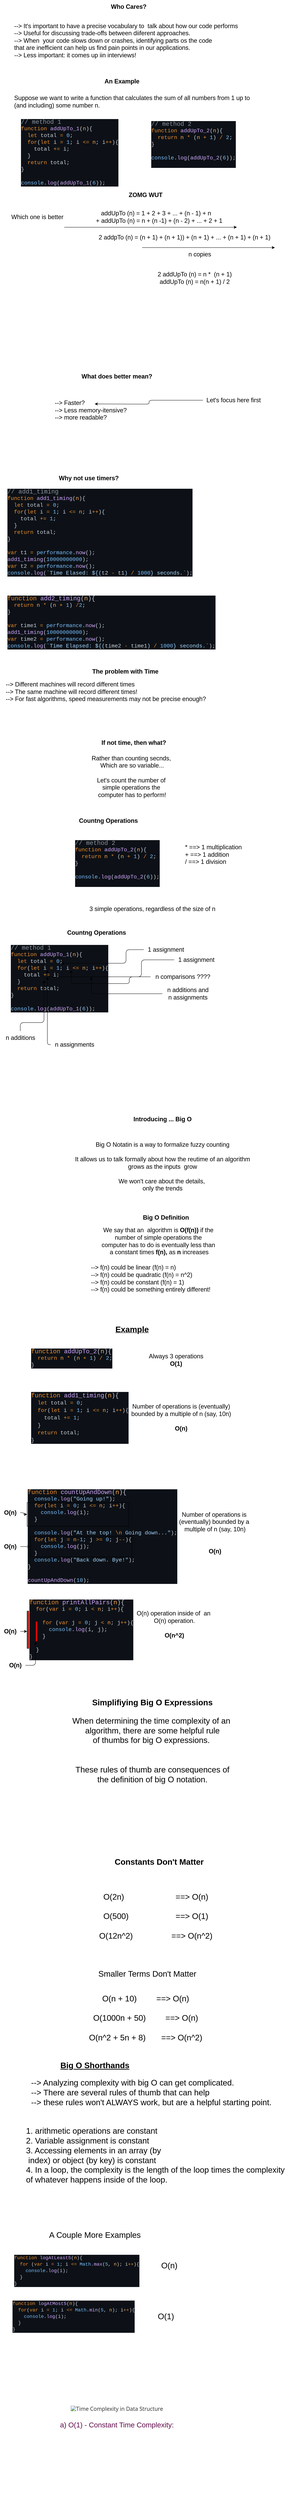 <mxfile>
    <diagram id="wBC3t90wQ1BqMCr0Bqrm" name="Page-1">
        <mxGraphModel dx="734" dy="391" grid="1" gridSize="10" guides="1" tooltips="1" connect="1" arrows="1" fold="1" page="1" pageScale="1" pageWidth="850" pageHeight="1100" math="0" shadow="0">
            <root>
                <mxCell id="0"/>
                <mxCell id="1" parent="0"/>
                <mxCell id="2" value="&lt;font style=&quot;font-size: 18px;&quot;&gt;&lt;b&gt;Who Cares?&lt;/b&gt;&lt;/font&gt;" style="text;html=1;align=center;verticalAlign=middle;resizable=0;points=[];autosize=1;strokeColor=none;fillColor=none;" parent="1" vertex="1">
                    <mxGeometry x="315" y="50" width="130" height="40" as="geometry"/>
                </mxCell>
                <mxCell id="3" value="&lt;font style=&quot;font-size: 18px;&quot;&gt;--&amp;gt; It's important to have a precise vocabulary to&amp;nbsp; talk about how our code performs&lt;br&gt;--&amp;gt; Useful for discussing trade-offs between diiferent approaches.&lt;br&gt;--&amp;gt; When&amp;nbsp; your code slows down or crashes, identifying parts os the code&lt;br&gt;that are inefficient can help us find pain points in our applications.&lt;br&gt;--&amp;gt; Less important: it comes up iin interviews!&lt;/font&gt;" style="text;html=1;align=left;verticalAlign=middle;resizable=0;points=[];autosize=1;strokeColor=none;fillColor=none;" parent="1" vertex="1">
                    <mxGeometry x="40" y="110" width="680" height="120" as="geometry"/>
                </mxCell>
                <mxCell id="4" value="&lt;b&gt;An Example&lt;/b&gt;" style="text;html=1;align=center;verticalAlign=middle;resizable=0;points=[];autosize=1;strokeColor=none;fillColor=none;fontSize=18;" parent="1" vertex="1">
                    <mxGeometry x="295" y="270" width="130" height="40" as="geometry"/>
                </mxCell>
                <mxCell id="5" value="Suppose we want to write a function that calculates the sum of all numbers from 1 up to &lt;br&gt;(and including) some number n." style="text;html=1;align=left;verticalAlign=middle;resizable=0;points=[];autosize=1;strokeColor=none;fillColor=none;fontSize=18;" parent="1" vertex="1">
                    <mxGeometry x="40" y="320" width="720" height="60" as="geometry"/>
                </mxCell>
                <mxCell id="7" value="&lt;b&gt;ZOMG WUT&lt;/b&gt;" style="text;html=1;align=center;verticalAlign=middle;resizable=0;points=[];autosize=1;strokeColor=none;fillColor=none;fontSize=18;" parent="1" vertex="1">
                    <mxGeometry x="370" y="605" width="120" height="40" as="geometry"/>
                </mxCell>
                <mxCell id="8" value="&lt;div style=&quot;text-align: justify;&quot;&gt;&lt;span style=&quot;background-color: initial;&quot;&gt;&amp;nbsp; &amp;nbsp;addUpTo (n) = 1 + 2 + 3 + ... + (n - 1) + n&lt;/span&gt;&lt;/div&gt;&lt;div style=&quot;text-align: justify;&quot;&gt;&lt;span style=&quot;background-color: initial;&quot;&gt;+ addUpTo (n) = n + (n -1) + (n - 2) + ... + 2 + 1&lt;/span&gt;&lt;/div&gt;" style="text;html=1;align=center;verticalAlign=middle;resizable=0;points=[];autosize=1;strokeColor=none;fillColor=none;fontSize=18;" parent="1" vertex="1">
                    <mxGeometry x="270" y="660" width="400" height="60" as="geometry"/>
                </mxCell>
                <mxCell id="9" value="" style="edgeStyle=none;orthogonalLoop=1;jettySize=auto;html=1;fontSize=18;" parent="1" edge="1">
                    <mxGeometry width="100" relative="1" as="geometry">
                        <mxPoint x="190" y="720" as="sourcePoint"/>
                        <mxPoint x="700" y="720" as="targetPoint"/>
                        <Array as="points"/>
                    </mxGeometry>
                </mxCell>
                <mxCell id="10" value="2 addpTo (n) = (n + 1) + (n + 1)) + (n + 1) + ... + (n + 1) + (n + 1)" style="text;html=1;align=center;verticalAlign=middle;resizable=0;points=[];autosize=1;strokeColor=none;fillColor=none;fontSize=18;" parent="1" vertex="1">
                    <mxGeometry x="280" y="730" width="530" height="40" as="geometry"/>
                </mxCell>
                <mxCell id="11" value="" style="edgeStyle=none;orthogonalLoop=1;jettySize=auto;html=1;fontSize=18;" parent="1" edge="1">
                    <mxGeometry width="100" relative="1" as="geometry">
                        <mxPoint x="420" y="780" as="sourcePoint"/>
                        <mxPoint x="812.286" y="780" as="targetPoint"/>
                        <Array as="points"/>
                    </mxGeometry>
                </mxCell>
                <mxCell id="12" value="n copies" style="text;html=1;align=center;verticalAlign=middle;resizable=0;points=[];autosize=1;strokeColor=none;fillColor=none;fontSize=18;" parent="1" vertex="1">
                    <mxGeometry x="545" y="780" width="90" height="40" as="geometry"/>
                </mxCell>
                <mxCell id="13" value="2 addUpTo (n) = n *&amp;nbsp; (n + 1)&lt;br&gt;addUpTo (n) = n(n + 1) / 2" style="text;html=1;align=center;verticalAlign=middle;resizable=0;points=[];autosize=1;strokeColor=none;fillColor=none;fontSize=18;" parent="1" vertex="1">
                    <mxGeometry x="455" y="840" width="240" height="60" as="geometry"/>
                </mxCell>
                <mxCell id="14" value="&lt;div style=&quot;color: rgb(201, 209, 217); background-color: rgb(13, 17, 23); font-family: Consolas, &amp;quot;Courier New&amp;quot;, monospace; line-height: 19px;&quot;&gt;&lt;div style=&quot;&quot;&gt;&lt;span style=&quot;color: rgb(139, 148, 158);&quot;&gt;&lt;font style=&quot;font-size: 18px;&quot;&gt;// method 2&lt;/font&gt;&lt;/span&gt;&lt;/div&gt;&lt;div style=&quot;&quot;&gt;&lt;font size=&quot;3&quot;&gt;&lt;span style=&quot;color: #ec8e2c;&quot;&gt;function&lt;/span&gt; &lt;span style=&quot;color: #d2a8ff;&quot;&gt;addUpTo_2&lt;/span&gt;(&lt;span style=&quot;color: #fdac54;&quot;&gt;n&lt;/span&gt;){&lt;/font&gt;&lt;/div&gt;&lt;div style=&quot;&quot;&gt;&lt;font size=&quot;3&quot;&gt;&amp;nbsp; &lt;span style=&quot;color: #ec8e2c;&quot;&gt;return&lt;/span&gt; &lt;span style=&quot;color: #fdac54;&quot;&gt;n&lt;/span&gt; &lt;span style=&quot;color: #ec8e2c;&quot;&gt;*&lt;/span&gt; (&lt;span style=&quot;color: #fdac54;&quot;&gt;n&lt;/span&gt; &lt;span style=&quot;color: #ec8e2c;&quot;&gt;+&lt;/span&gt; &lt;span style=&quot;color: #79c0ff;&quot;&gt;1&lt;/span&gt;) &lt;span style=&quot;color: #ec8e2c;&quot;&gt;/&lt;/span&gt; &lt;span style=&quot;color: #79c0ff;&quot;&gt;2&lt;/span&gt;;&lt;/font&gt;&lt;/div&gt;&lt;div style=&quot;&quot;&gt;&lt;font size=&quot;3&quot;&gt;}&lt;/font&gt;&lt;/div&gt;&lt;font size=&quot;3&quot;&gt;&lt;br&gt;&lt;/font&gt;&lt;div style=&quot;&quot;&gt;&lt;font size=&quot;3&quot;&gt;&lt;span style=&quot;color: #79c0ff;&quot;&gt;console&lt;/span&gt;.&lt;span style=&quot;color: #d2a8ff;&quot;&gt;log&lt;/span&gt;(&lt;span style=&quot;color: #d2a8ff;&quot;&gt;addUpTo_2&lt;/span&gt;(&lt;span style=&quot;color: #79c0ff;&quot;&gt;6&lt;/span&gt;));&lt;/font&gt;&lt;/div&gt;&lt;br&gt;&lt;/div&gt;" style="text;html=1;align=left;verticalAlign=middle;resizable=0;points=[];autosize=1;strokeColor=none;fillColor=none;fontSize=18;" parent="1" vertex="1">
                    <mxGeometry x="445" y="400" width="250" height="150" as="geometry"/>
                </mxCell>
                <mxCell id="15" value="&lt;div style=&quot;color: rgb(201, 209, 217); background-color: rgb(13, 17, 23); font-family: Consolas, &amp;quot;Courier New&amp;quot;, monospace; line-height: 19px;&quot;&gt;&lt;div style=&quot;&quot;&gt;&lt;span style=&quot;color: rgb(139, 148, 158);&quot;&gt;&lt;font style=&quot;font-size: 18px;&quot;&gt;// method 1&lt;/font&gt;&lt;/span&gt;&lt;/div&gt;&lt;div style=&quot;&quot;&gt;&lt;font size=&quot;3&quot;&gt;&lt;span style=&quot;color: #ec8e2c;&quot;&gt;function&lt;/span&gt; &lt;span style=&quot;color: #d2a8ff;&quot;&gt;addUpTo_1&lt;/span&gt;(&lt;span style=&quot;color: #fdac54;&quot;&gt;n&lt;/span&gt;){&lt;/font&gt;&lt;/div&gt;&lt;div style=&quot;&quot;&gt;&lt;font size=&quot;3&quot;&gt;&amp;nbsp; &lt;span style=&quot;color: #ec8e2c;&quot;&gt;let&lt;/span&gt; total &lt;span style=&quot;color: #ec8e2c;&quot;&gt;=&lt;/span&gt; &lt;span style=&quot;color: #79c0ff;&quot;&gt;0&lt;/span&gt;;&lt;/font&gt;&lt;/div&gt;&lt;div style=&quot;&quot;&gt;&lt;font size=&quot;3&quot;&gt;&amp;nbsp; &lt;span style=&quot;color: #ec8e2c;&quot;&gt;for&lt;/span&gt;(&lt;span style=&quot;color: #ec8e2c;&quot;&gt;let&lt;/span&gt; i &lt;span style=&quot;color: #ec8e2c;&quot;&gt;=&lt;/span&gt; &lt;span style=&quot;color: #79c0ff;&quot;&gt;1&lt;/span&gt;; i &lt;span style=&quot;color: #ec8e2c;&quot;&gt;&amp;lt;=&lt;/span&gt; &lt;span style=&quot;color: #fdac54;&quot;&gt;n&lt;/span&gt;; i&lt;span style=&quot;color: #ec8e2c;&quot;&gt;++&lt;/span&gt;){&lt;/font&gt;&lt;/div&gt;&lt;div style=&quot;&quot;&gt;&lt;font size=&quot;3&quot;&gt;&amp;nbsp; &amp;nbsp; total &lt;span style=&quot;color: #ec8e2c;&quot;&gt;+=&lt;/span&gt; i;&lt;/font&gt;&lt;/div&gt;&lt;div style=&quot;&quot;&gt;&lt;font size=&quot;3&quot;&gt;&amp;nbsp; }&lt;/font&gt;&lt;/div&gt;&lt;div style=&quot;&quot;&gt;&lt;font size=&quot;3&quot;&gt;&amp;nbsp; &lt;span style=&quot;color: #ec8e2c;&quot;&gt;return&lt;/span&gt; total;&lt;/font&gt;&lt;/div&gt;&lt;div style=&quot;&quot;&gt;&lt;font size=&quot;3&quot;&gt;}&lt;/font&gt;&lt;/div&gt;&lt;font size=&quot;3&quot;&gt;&lt;br&gt;&lt;/font&gt;&lt;div style=&quot;&quot;&gt;&lt;font size=&quot;3&quot;&gt;&lt;span style=&quot;color: rgb(121, 192, 255);&quot;&gt;console&lt;/span&gt;.&lt;span style=&quot;color: rgb(210, 168, 255);&quot;&gt;log&lt;/span&gt;(&lt;span style=&quot;color: rgb(210, 168, 255);&quot;&gt;addUpTo_1&lt;/span&gt;(&lt;span style=&quot;color: rgb(121, 192, 255);&quot;&gt;6&lt;/span&gt;));&lt;/font&gt;&lt;/div&gt;&lt;/div&gt;" style="text;html=1;align=left;verticalAlign=middle;resizable=0;points=[];autosize=1;strokeColor=none;fillColor=none;fontSize=18;" parent="1" vertex="1">
                    <mxGeometry x="60" y="395" width="290" height="210" as="geometry"/>
                </mxCell>
                <mxCell id="16" value="Which one is better" style="text;html=1;align=center;verticalAlign=middle;resizable=0;points=[];autosize=1;strokeColor=none;fillColor=none;fontSize=18;" parent="1" vertex="1">
                    <mxGeometry x="20" y="670" width="180" height="40" as="geometry"/>
                </mxCell>
                <mxCell id="17" value="&lt;b&gt;What does better mean?&lt;/b&gt;" style="text;html=1;align=center;verticalAlign=middle;resizable=0;points=[];autosize=1;strokeColor=none;fillColor=none;fontSize=18;" parent="1" vertex="1">
                    <mxGeometry x="230" y="1140" width="230" height="40" as="geometry"/>
                </mxCell>
                <mxCell id="18" value="--&amp;gt; Faster?&lt;br&gt;--&amp;gt; Less memory-itensive?&lt;br&gt;--&amp;gt; more readable?" style="text;html=1;align=left;verticalAlign=middle;resizable=0;points=[];autosize=1;strokeColor=none;fillColor=none;fontSize=18;" parent="1" vertex="1">
                    <mxGeometry x="160" y="1220" width="240" height="80" as="geometry"/>
                </mxCell>
                <mxCell id="21" value="" style="edgeStyle=orthogonalEdgeStyle;html=1;fontSize=18;" parent="1" source="19" edge="1">
                    <mxGeometry relative="1" as="geometry">
                        <mxPoint x="280" y="1241" as="targetPoint"/>
                    </mxGeometry>
                </mxCell>
                <mxCell id="19" value="Let's focus here first" style="text;html=1;align=center;verticalAlign=middle;resizable=0;points=[];autosize=1;strokeColor=none;fillColor=none;fontSize=18;" parent="1" vertex="1">
                    <mxGeometry x="600" y="1210" width="180" height="40" as="geometry"/>
                </mxCell>
                <mxCell id="22" value="&lt;b&gt;Why not use timers?&lt;/b&gt;" style="text;html=1;align=center;verticalAlign=middle;resizable=0;points=[];autosize=1;strokeColor=none;fillColor=none;fontSize=18;" parent="1" vertex="1">
                    <mxGeometry x="162" y="1440" width="200" height="40" as="geometry"/>
                </mxCell>
                <mxCell id="23" value="&lt;div style=&quot;color: rgb(201, 209, 217); background-color: rgb(13, 17, 23); font-family: Consolas, &amp;quot;Courier New&amp;quot;, monospace; line-height: 19px;&quot;&gt;&lt;div style=&quot;&quot;&gt;&lt;span style=&quot;color: rgb(139, 148, 158);&quot;&gt;&lt;font style=&quot;font-size: 18px;&quot;&gt;// add1_timing&lt;/font&gt;&lt;/span&gt;&lt;/div&gt;&lt;div style=&quot;&quot;&gt;&lt;font size=&quot;3&quot;&gt;&lt;span style=&quot;color: #ec8e2c;&quot;&gt;function&lt;/span&gt; &lt;span style=&quot;color: #d2a8ff;&quot;&gt;add1_timing&lt;/span&gt;(&lt;span style=&quot;color: #fdac54;&quot;&gt;n&lt;/span&gt;){&lt;/font&gt;&lt;/div&gt;&lt;div style=&quot;&quot;&gt;&lt;font size=&quot;3&quot;&gt;&amp;nbsp; &lt;span style=&quot;color: #ec8e2c;&quot;&gt;let&lt;/span&gt; total &lt;span style=&quot;color: #ec8e2c;&quot;&gt;=&lt;/span&gt; &lt;span style=&quot;color: #79c0ff;&quot;&gt;0&lt;/span&gt;;&lt;/font&gt;&lt;/div&gt;&lt;div style=&quot;&quot;&gt;&lt;font size=&quot;3&quot;&gt;&amp;nbsp; &lt;span style=&quot;color: #ec8e2c;&quot;&gt;for&lt;/span&gt;(&lt;span style=&quot;color: #ec8e2c;&quot;&gt;let&lt;/span&gt; i &lt;span style=&quot;color: #ec8e2c;&quot;&gt;=&lt;/span&gt; &lt;span style=&quot;color: #79c0ff;&quot;&gt;1&lt;/span&gt;; i &lt;span style=&quot;color: #ec8e2c;&quot;&gt;&amp;lt;=&lt;/span&gt; &lt;span style=&quot;color: #fdac54;&quot;&gt;n&lt;/span&gt;; i&lt;span style=&quot;color: #ec8e2c;&quot;&gt;++&lt;/span&gt;){&lt;/font&gt;&lt;/div&gt;&lt;div style=&quot;&quot;&gt;&lt;font size=&quot;3&quot;&gt;&amp;nbsp; &amp;nbsp; total &lt;span style=&quot;color: #ec8e2c;&quot;&gt;+=&lt;/span&gt; &lt;span style=&quot;color: #79c0ff;&quot;&gt;1&lt;/span&gt;;&lt;/font&gt;&lt;/div&gt;&lt;div style=&quot;&quot;&gt;&lt;font size=&quot;3&quot;&gt;&amp;nbsp; }&lt;/font&gt;&lt;/div&gt;&lt;div style=&quot;&quot;&gt;&lt;font size=&quot;3&quot;&gt;&amp;nbsp; &lt;span style=&quot;color: #ec8e2c;&quot;&gt;return&lt;/span&gt; total;&lt;/font&gt;&lt;/div&gt;&lt;div style=&quot;&quot;&gt;&lt;font size=&quot;3&quot;&gt;}&lt;/font&gt;&lt;/div&gt;&lt;font size=&quot;3&quot;&gt;&lt;br&gt;&lt;/font&gt;&lt;div style=&quot;&quot;&gt;&lt;font size=&quot;3&quot;&gt;&lt;span style=&quot;color: #ec8e2c;&quot;&gt;var&lt;/span&gt; t1 &lt;span style=&quot;color: #ec8e2c;&quot;&gt;=&lt;/span&gt; &lt;span style=&quot;color: #79c0ff;&quot;&gt;performance&lt;/span&gt;.&lt;span style=&quot;color: #d2a8ff;&quot;&gt;now&lt;/span&gt;();&lt;/font&gt;&lt;/div&gt;&lt;div style=&quot;&quot;&gt;&lt;font size=&quot;3&quot;&gt;&lt;span style=&quot;color: #d2a8ff;&quot;&gt;add1_timing&lt;/span&gt;(&lt;span style=&quot;color: #79c0ff;&quot;&gt;10000000000&lt;/span&gt;);&lt;/font&gt;&lt;/div&gt;&lt;div style=&quot;&quot;&gt;&lt;font size=&quot;3&quot;&gt;&lt;span style=&quot;color: #ec8e2c;&quot;&gt;var&lt;/span&gt; t2 &lt;span style=&quot;color: #ec8e2c;&quot;&gt;=&lt;/span&gt; &lt;span style=&quot;color: #79c0ff;&quot;&gt;performance&lt;/span&gt;.&lt;span style=&quot;color: #d2a8ff;&quot;&gt;now&lt;/span&gt;();&lt;/font&gt;&lt;/div&gt;&lt;div style=&quot;&quot;&gt;&lt;font size=&quot;3&quot;&gt;&lt;span style=&quot;color: rgb(121, 192, 255);&quot;&gt;console&lt;/span&gt;.&lt;span style=&quot;color: rgb(210, 168, 255);&quot;&gt;log&lt;/span&gt;(&lt;span style=&quot;color: rgb(165, 214, 255);&quot;&gt;`Time Elased: &lt;/span&gt;&lt;span style=&quot;color: rgb(165, 214, 255);&quot;&gt;${(&lt;/span&gt;t2&lt;span style=&quot;color: rgb(165, 214, 255);&quot;&gt; &lt;/span&gt;&lt;span style=&quot;color: rgb(236, 142, 44);&quot;&gt;-&lt;/span&gt;&lt;span style=&quot;color: rgb(165, 214, 255);&quot;&gt; &lt;/span&gt;t1&lt;span style=&quot;color: rgb(165, 214, 255);&quot;&gt;) &lt;/span&gt;&lt;span style=&quot;color: rgb(236, 142, 44);&quot;&gt;/&lt;/span&gt;&lt;span style=&quot;color: rgb(165, 214, 255);&quot;&gt; &lt;/span&gt;&lt;span style=&quot;color: rgb(121, 192, 255);&quot;&gt;1000&lt;/span&gt;&lt;span style=&quot;color: rgb(165, 214, 255);&quot;&gt;}&lt;/span&gt;&lt;span style=&quot;color: rgb(165, 214, 255);&quot;&gt; seconds.`&lt;/span&gt;);&lt;/font&gt;&lt;/div&gt;&lt;/div&gt;" style="text;html=1;align=left;verticalAlign=middle;resizable=0;points=[];autosize=1;strokeColor=none;fillColor=none;fontSize=18;" parent="1" vertex="1">
                    <mxGeometry x="20" y="1485" width="530" height="270" as="geometry"/>
                </mxCell>
                <mxCell id="24" value="&lt;div style=&quot;color: rgb(201, 209, 217); background-color: rgb(13, 17, 23); font-family: Consolas, &amp;quot;Courier New&amp;quot;, monospace; line-height: 19px;&quot;&gt;&lt;div style=&quot;&quot;&gt;&lt;font style=&quot;font-size: 18px;&quot;&gt;&lt;span style=&quot;color: rgb(236, 142, 44);&quot;&gt;function&lt;/span&gt; &lt;span style=&quot;color: rgb(210, 168, 255);&quot;&gt;add2_timing&lt;/span&gt;(&lt;span style=&quot;color: rgb(253, 172, 84);&quot;&gt;n&lt;/span&gt;){&lt;/font&gt;&lt;/div&gt;&lt;div style=&quot;&quot;&gt;&lt;font size=&quot;3&quot;&gt;&amp;nbsp; &lt;span style=&quot;color: #ec8e2c;&quot;&gt;return&lt;/span&gt; &lt;span style=&quot;color: #fdac54;&quot;&gt;n&lt;/span&gt; &lt;span style=&quot;color: #ec8e2c;&quot;&gt;*&lt;/span&gt; (&lt;span style=&quot;color: #fdac54;&quot;&gt;n&lt;/span&gt; &lt;span style=&quot;color: #ec8e2c;&quot;&gt;+&lt;/span&gt; &lt;span style=&quot;color: #79c0ff;&quot;&gt;1&lt;/span&gt;) &lt;span style=&quot;color: #ec8e2c;&quot;&gt;/&lt;/span&gt;&lt;span style=&quot;color: #79c0ff;&quot;&gt;2&lt;/span&gt;;&lt;/font&gt;&lt;/div&gt;&lt;div style=&quot;&quot;&gt;&lt;font size=&quot;3&quot;&gt;}&lt;/font&gt;&lt;/div&gt;&lt;font size=&quot;3&quot;&gt;&lt;br&gt;&lt;/font&gt;&lt;div style=&quot;&quot;&gt;&lt;font size=&quot;3&quot;&gt;&lt;span style=&quot;color: #ec8e2c;&quot;&gt;var&lt;/span&gt; time1 &lt;span style=&quot;color: #ec8e2c;&quot;&gt;=&lt;/span&gt; &lt;span style=&quot;color: #79c0ff;&quot;&gt;performance&lt;/span&gt;.&lt;span style=&quot;color: #d2a8ff;&quot;&gt;now&lt;/span&gt;();&lt;/font&gt;&lt;/div&gt;&lt;div style=&quot;&quot;&gt;&lt;font size=&quot;3&quot;&gt;&lt;span style=&quot;color: #d2a8ff;&quot;&gt;add1_timing&lt;/span&gt;(&lt;span style=&quot;color: #79c0ff;&quot;&gt;10000000000&lt;/span&gt;);&lt;/font&gt;&lt;/div&gt;&lt;div style=&quot;&quot;&gt;&lt;font size=&quot;3&quot;&gt;&lt;span style=&quot;color: #ec8e2c;&quot;&gt;var&lt;/span&gt; time2 &lt;span style=&quot;color: #ec8e2c;&quot;&gt;=&lt;/span&gt; &lt;span style=&quot;color: #79c0ff;&quot;&gt;performance&lt;/span&gt;.&lt;span style=&quot;color: #d2a8ff;&quot;&gt;now&lt;/span&gt;();&lt;/font&gt;&lt;/div&gt;&lt;div style=&quot;&quot;&gt;&lt;font size=&quot;3&quot;&gt;&lt;span style=&quot;color: rgb(121, 192, 255);&quot;&gt;console&lt;/span&gt;.&lt;span style=&quot;color: rgb(210, 168, 255);&quot;&gt;log&lt;/span&gt;(&lt;span style=&quot;color: rgb(165, 214, 255);&quot;&gt;`Time Elapsed: &lt;/span&gt;&lt;span style=&quot;color: rgb(165, 214, 255);&quot;&gt;${(&lt;/span&gt;time2&lt;span style=&quot;color: rgb(165, 214, 255);&quot;&gt; &lt;/span&gt;&lt;span style=&quot;color: rgb(236, 142, 44);&quot;&gt;-&lt;/span&gt;&lt;span style=&quot;color: rgb(165, 214, 255);&quot;&gt; &lt;/span&gt;time1&lt;span style=&quot;color: rgb(165, 214, 255);&quot;&gt;) &lt;/span&gt;&lt;span style=&quot;color: rgb(236, 142, 44);&quot;&gt;/&lt;/span&gt;&lt;span style=&quot;color: rgb(165, 214, 255);&quot;&gt; &lt;/span&gt;&lt;span style=&quot;color: rgb(121, 192, 255);&quot;&gt;1000&lt;/span&gt;&lt;span style=&quot;color: rgb(165, 214, 255);&quot;&gt;}&lt;/span&gt;&lt;span style=&quot;color: rgb(165, 214, 255);&quot;&gt; seconds.`&lt;/span&gt;);&lt;/font&gt;&lt;/div&gt;&lt;/div&gt;" style="text;html=1;align=left;verticalAlign=middle;resizable=0;points=[];autosize=1;strokeColor=none;fillColor=none;fontSize=18;" parent="1" vertex="1">
                    <mxGeometry x="20" y="1800" width="590" height="170" as="geometry"/>
                </mxCell>
                <mxCell id="25" value="&lt;font style=&quot;font-size: 18px;&quot;&gt;&lt;b&gt;The problem with Time&lt;/b&gt;&lt;/font&gt;" style="text;html=1;align=center;verticalAlign=middle;resizable=0;points=[];autosize=1;strokeColor=none;fillColor=none;" parent="1" vertex="1">
                    <mxGeometry x="260" y="2010" width="220" height="40" as="geometry"/>
                </mxCell>
                <mxCell id="26" value="--&amp;gt; Different machines will record different times&lt;br&gt;--&amp;gt; The same machine will record different times!&lt;br&gt;--&amp;gt; For fast algorithms, speed measurements may not be precise enough?" style="text;html=1;align=left;verticalAlign=middle;resizable=0;points=[];autosize=1;strokeColor=none;fillColor=none;fontSize=18;" parent="1" vertex="1">
                    <mxGeometry x="15" y="2050" width="620" height="80" as="geometry"/>
                </mxCell>
                <mxCell id="27" value="&lt;b&gt;If not time, then what?&lt;/b&gt;" style="text;html=1;align=center;verticalAlign=middle;resizable=0;points=[];autosize=1;strokeColor=none;fillColor=none;fontSize=18;" parent="1" vertex="1">
                    <mxGeometry x="290" y="2220" width="210" height="40" as="geometry"/>
                </mxCell>
                <mxCell id="28" value="Rather than counting secnds,&amp;nbsp;&lt;br&gt;Which are so variable...&lt;br&gt;&lt;br&gt;Let's count the number of&amp;nbsp;&lt;br&gt;simple operations the&amp;nbsp;&lt;br&gt;computer has to perform!" style="text;html=1;align=center;verticalAlign=middle;resizable=0;points=[];autosize=1;strokeColor=none;fillColor=none;fontSize=18;" parent="1" vertex="1">
                    <mxGeometry x="260" y="2270" width="260" height="140" as="geometry"/>
                </mxCell>
                <mxCell id="29" value="&lt;b&gt;Countng Operations&lt;/b&gt;" style="text;html=1;align=center;verticalAlign=middle;resizable=0;points=[];autosize=1;strokeColor=none;fillColor=none;fontSize=18;" parent="1" vertex="1">
                    <mxGeometry x="220" y="2450" width="200" height="40" as="geometry"/>
                </mxCell>
                <mxCell id="30" value="&lt;div style=&quot;color: rgb(201, 209, 217); background-color: rgb(13, 17, 23); font-family: Consolas, &amp;quot;Courier New&amp;quot;, monospace; line-height: 19px;&quot;&gt;&lt;div style=&quot;&quot;&gt;&lt;span style=&quot;color: rgb(139, 148, 158);&quot;&gt;&lt;font style=&quot;font-size: 18px;&quot;&gt;// method 2&lt;/font&gt;&lt;/span&gt;&lt;/div&gt;&lt;div style=&quot;&quot;&gt;&lt;font size=&quot;3&quot;&gt;&lt;span style=&quot;color: #ec8e2c;&quot;&gt;function&lt;/span&gt; &lt;span style=&quot;color: #d2a8ff;&quot;&gt;addUpTo_2&lt;/span&gt;(&lt;span style=&quot;color: #fdac54;&quot;&gt;n&lt;/span&gt;){&lt;/font&gt;&lt;/div&gt;&lt;div style=&quot;&quot;&gt;&lt;font size=&quot;3&quot;&gt;&amp;nbsp; &lt;span style=&quot;color: #ec8e2c;&quot;&gt;return&lt;/span&gt; &lt;span style=&quot;color: #fdac54;&quot;&gt;n&lt;/span&gt; &lt;span style=&quot;color: #ec8e2c;&quot;&gt;*&lt;/span&gt; (&lt;span style=&quot;color: #fdac54;&quot;&gt;n&lt;/span&gt; &lt;span style=&quot;color: #ec8e2c;&quot;&gt;+&lt;/span&gt; &lt;span style=&quot;color: #79c0ff;&quot;&gt;1&lt;/span&gt;) &lt;span style=&quot;color: #ec8e2c;&quot;&gt;/&lt;/span&gt; &lt;span style=&quot;color: #79c0ff;&quot;&gt;2&lt;/span&gt;;&lt;/font&gt;&lt;/div&gt;&lt;div style=&quot;&quot;&gt;&lt;font size=&quot;3&quot;&gt;}&lt;/font&gt;&lt;/div&gt;&lt;font size=&quot;3&quot;&gt;&lt;br&gt;&lt;/font&gt;&lt;div style=&quot;&quot;&gt;&lt;font size=&quot;3&quot;&gt;&lt;span style=&quot;color: #79c0ff;&quot;&gt;console&lt;/span&gt;.&lt;span style=&quot;color: #d2a8ff;&quot;&gt;log&lt;/span&gt;(&lt;span style=&quot;color: #d2a8ff;&quot;&gt;addUpTo_2&lt;/span&gt;(&lt;span style=&quot;color: #79c0ff;&quot;&gt;6&lt;/span&gt;));&lt;/font&gt;&lt;/div&gt;&lt;br&gt;&lt;/div&gt;" style="text;html=1;align=left;verticalAlign=middle;resizable=0;points=[];autosize=1;strokeColor=none;fillColor=none;fontSize=18;" parent="1" vertex="1">
                    <mxGeometry x="220" y="2520" width="250" height="150" as="geometry"/>
                </mxCell>
                <mxCell id="31" value="* ==&amp;gt; 1 multiplication&lt;br&gt;+ ==&amp;gt; 1 addition&lt;br&gt;/ ==&amp;gt; 1 division" style="text;html=1;align=left;verticalAlign=middle;resizable=0;points=[];autosize=1;strokeColor=none;fillColor=none;fontSize=18;" parent="1" vertex="1">
                    <mxGeometry x="545" y="2530" width="190" height="80" as="geometry"/>
                </mxCell>
                <mxCell id="32" value="3 simple operations, regardless of the size of n" style="text;html=1;align=center;verticalAlign=middle;resizable=0;points=[];autosize=1;strokeColor=none;fillColor=none;fontSize=18;" parent="1" vertex="1">
                    <mxGeometry x="250" y="2710" width="400" height="40" as="geometry"/>
                </mxCell>
                <mxCell id="35" value="&lt;div style=&quot;color: rgb(201, 209, 217); background-color: rgb(13, 17, 23); font-family: Consolas, &amp;quot;Courier New&amp;quot;, monospace; line-height: 19px;&quot;&gt;&lt;div style=&quot;&quot;&gt;&lt;span style=&quot;color: rgb(139, 148, 158);&quot;&gt;&lt;font style=&quot;font-size: 18px;&quot;&gt;// method 1&lt;/font&gt;&lt;/span&gt;&lt;/div&gt;&lt;div style=&quot;&quot;&gt;&lt;font size=&quot;3&quot;&gt;&lt;span style=&quot;color: #ec8e2c;&quot;&gt;function&lt;/span&gt; &lt;span style=&quot;color: #d2a8ff;&quot;&gt;addUpTo_1&lt;/span&gt;(&lt;span style=&quot;color: #fdac54;&quot;&gt;n&lt;/span&gt;){&lt;/font&gt;&lt;/div&gt;&lt;div style=&quot;&quot;&gt;&lt;font size=&quot;3&quot;&gt;&amp;nbsp; &lt;span style=&quot;color: #ec8e2c;&quot;&gt;let&lt;/span&gt; total &lt;span style=&quot;color: #ec8e2c;&quot;&gt;=&lt;/span&gt; &lt;span style=&quot;color: #79c0ff;&quot;&gt;0&lt;/span&gt;;&lt;/font&gt;&lt;/div&gt;&lt;div style=&quot;&quot;&gt;&lt;font size=&quot;3&quot;&gt;&amp;nbsp; &lt;span style=&quot;color: #ec8e2c;&quot;&gt;for&lt;/span&gt;(&lt;span style=&quot;color: #ec8e2c;&quot;&gt;let&lt;/span&gt; i &lt;span style=&quot;color: #ec8e2c;&quot;&gt;=&lt;/span&gt; &lt;span style=&quot;color: #79c0ff;&quot;&gt;1&lt;/span&gt;; i &lt;span style=&quot;color: #ec8e2c;&quot;&gt;&amp;lt;=&lt;/span&gt; &lt;span style=&quot;color: #fdac54;&quot;&gt;n&lt;/span&gt;; i&lt;span style=&quot;color: #ec8e2c;&quot;&gt;++&lt;/span&gt;){&lt;/font&gt;&lt;/div&gt;&lt;div style=&quot;&quot;&gt;&lt;font size=&quot;3&quot;&gt;&amp;nbsp; &amp;nbsp; total &lt;span style=&quot;color: #ec8e2c;&quot;&gt;+=&lt;/span&gt; i;&lt;/font&gt;&lt;/div&gt;&lt;div style=&quot;&quot;&gt;&lt;font size=&quot;3&quot;&gt;&amp;nbsp; }&lt;/font&gt;&lt;/div&gt;&lt;div style=&quot;&quot;&gt;&lt;font size=&quot;3&quot;&gt;&amp;nbsp; &lt;span style=&quot;color: #ec8e2c;&quot;&gt;return&lt;/span&gt; total;&lt;/font&gt;&lt;/div&gt;&lt;div style=&quot;&quot;&gt;&lt;font size=&quot;3&quot;&gt;}&lt;/font&gt;&lt;/div&gt;&lt;font size=&quot;3&quot;&gt;&lt;br&gt;&lt;/font&gt;&lt;div style=&quot;&quot;&gt;&lt;font size=&quot;3&quot;&gt;&lt;span style=&quot;color: rgb(121, 192, 255);&quot;&gt;console&lt;/span&gt;.&lt;span style=&quot;color: rgb(210, 168, 255);&quot;&gt;log&lt;/span&gt;(&lt;span style=&quot;color: rgb(210, 168, 255);&quot;&gt;addUpTo_1&lt;/span&gt;(&lt;span style=&quot;color: rgb(121, 192, 255);&quot;&gt;6&lt;/span&gt;));&lt;/font&gt;&lt;/div&gt;&lt;/div&gt;" style="text;html=1;align=left;verticalAlign=middle;resizable=0;points=[];autosize=1;strokeColor=none;fillColor=none;fontSize=18;" parent="1" vertex="1">
                    <mxGeometry x="30" y="2830" width="290" height="210" as="geometry"/>
                </mxCell>
                <mxCell id="36" value="&lt;b&gt;Countng Operations&lt;/b&gt;" style="text;html=1;align=center;verticalAlign=middle;resizable=0;points=[];autosize=1;strokeColor=none;fillColor=none;fontSize=18;" parent="1" vertex="1">
                    <mxGeometry x="185" y="2780" width="200" height="40" as="geometry"/>
                </mxCell>
                <mxCell id="39" style="edgeStyle=orthogonalEdgeStyle;html=1;fontSize=18;entryX=0.517;entryY=0.286;entryDx=0;entryDy=0;entryPerimeter=0;" parent="1" source="37" target="35" edge="1">
                    <mxGeometry relative="1" as="geometry">
                        <mxPoint x="350" y="2860" as="targetPoint"/>
                    </mxGeometry>
                </mxCell>
                <mxCell id="37" value="1 assignment" style="text;html=1;align=center;verticalAlign=middle;resizable=0;points=[];autosize=1;strokeColor=none;fillColor=none;fontSize=18;" parent="1" vertex="1">
                    <mxGeometry x="425" y="2830" width="130" height="40" as="geometry"/>
                </mxCell>
                <mxCell id="41" style="edgeStyle=orthogonalEdgeStyle;html=1;entryX=0.379;entryY=0.381;entryDx=0;entryDy=0;entryPerimeter=0;fontSize=18;" parent="1" source="40" target="35" edge="1">
                    <mxGeometry relative="1" as="geometry">
                        <Array as="points">
                            <mxPoint x="418" y="2880"/>
                            <mxPoint x="418" y="2930"/>
                            <mxPoint x="140" y="2930"/>
                        </Array>
                    </mxGeometry>
                </mxCell>
                <mxCell id="40" value="1 assignment" style="text;html=1;align=center;verticalAlign=middle;resizable=0;points=[];autosize=1;strokeColor=none;fillColor=none;fontSize=18;" parent="1" vertex="1">
                    <mxGeometry x="515" y="2860" width="130" height="40" as="geometry"/>
                </mxCell>
                <mxCell id="43" style="edgeStyle=orthogonalEdgeStyle;html=1;fontSize=18;entryX=0.621;entryY=0.381;entryDx=0;entryDy=0;entryPerimeter=0;" parent="1" source="42" target="35" edge="1">
                    <mxGeometry relative="1" as="geometry">
                        <Array as="points">
                            <mxPoint x="382" y="2930"/>
                            <mxPoint x="382" y="2950"/>
                            <mxPoint x="210" y="2950"/>
                        </Array>
                    </mxGeometry>
                </mxCell>
                <mxCell id="42" value="n comparisons ????" style="text;html=1;align=center;verticalAlign=middle;resizable=0;points=[];autosize=1;strokeColor=none;fillColor=none;fontSize=18;" parent="1" vertex="1">
                    <mxGeometry x="445" y="2910" width="190" height="40" as="geometry"/>
                </mxCell>
                <mxCell id="45" style="edgeStyle=orthogonalEdgeStyle;html=1;fontSize=18;" parent="1" source="44" edge="1">
                    <mxGeometry relative="1" as="geometry">
                        <mxPoint x="270" y="2930" as="targetPoint"/>
                    </mxGeometry>
                </mxCell>
                <mxCell id="44" value="n additions and&lt;br&gt;n assignments" style="text;html=1;align=center;verticalAlign=middle;resizable=0;points=[];autosize=1;strokeColor=none;fillColor=none;fontSize=18;" parent="1" vertex="1">
                    <mxGeometry x="480" y="2950" width="150" height="60" as="geometry"/>
                </mxCell>
                <mxCell id="49" style="edgeStyle=orthogonalEdgeStyle;html=1;entryX=0.345;entryY=0.524;entryDx=0;entryDy=0;entryPerimeter=0;fontSize=18;" parent="1" source="46" target="35" edge="1">
                    <mxGeometry relative="1" as="geometry"/>
                </mxCell>
                <mxCell id="46" value="n additions" style="text;html=1;align=center;verticalAlign=middle;resizable=0;points=[];autosize=1;strokeColor=none;fillColor=none;fontSize=18;" parent="1" vertex="1">
                    <mxGeometry x="5" y="3090" width="110" height="40" as="geometry"/>
                </mxCell>
                <mxCell id="48" style="edgeStyle=orthogonalEdgeStyle;html=1;fontSize=18;" parent="1" source="47" edge="1">
                    <mxGeometry relative="1" as="geometry">
                        <mxPoint x="140" y="2930" as="targetPoint"/>
                    </mxGeometry>
                </mxCell>
                <mxCell id="47" value="n assignments" style="text;html=1;align=center;verticalAlign=middle;resizable=0;points=[];autosize=1;strokeColor=none;fillColor=none;fontSize=18;" parent="1" vertex="1">
                    <mxGeometry x="150" y="3110" width="140" height="40" as="geometry"/>
                </mxCell>
                <mxCell id="50" value="&lt;b&gt;Introducing ... Big O&lt;/b&gt;" style="text;html=1;align=center;verticalAlign=middle;resizable=0;points=[];autosize=1;strokeColor=none;fillColor=none;fontSize=18;" parent="1" vertex="1">
                    <mxGeometry x="380" y="3330" width="200" height="40" as="geometry"/>
                </mxCell>
                <mxCell id="51" value="Big O Notatin is a way to formalize fuzzy counting&lt;br&gt;&lt;br&gt;It allows us to talk formally about how the reutime of an algorithm&lt;br&gt;grows as the inputs&amp;nbsp; grow&lt;br&gt;&lt;br&gt;We won't care about the details,&amp;nbsp;&lt;br&gt;only the trends" style="text;html=1;align=center;verticalAlign=middle;resizable=0;points=[];autosize=1;strokeColor=none;fillColor=none;fontSize=18;" parent="1" vertex="1">
                    <mxGeometry x="210" y="3410" width="540" height="160" as="geometry"/>
                </mxCell>
                <mxCell id="52" value="&lt;b&gt;Big O Definition&lt;/b&gt;" style="text;html=1;align=center;verticalAlign=middle;resizable=0;points=[];autosize=1;strokeColor=none;fillColor=none;fontSize=18;" parent="1" vertex="1">
                    <mxGeometry x="410" y="3620" width="160" height="40" as="geometry"/>
                </mxCell>
                <mxCell id="53" value="We say that an&amp;nbsp; algorithm is &lt;b&gt;O(f(n)) &lt;/b&gt;if the&amp;nbsp;&lt;br&gt;number of simple operations the&amp;nbsp;&lt;br&gt;computer has to do is eventually less than&amp;nbsp;&lt;br&gt;a constant times &lt;b&gt;f(n), &lt;/b&gt;as &lt;b&gt;n&lt;/b&gt;&amp;nbsp;increases" style="text;html=1;align=center;verticalAlign=middle;resizable=0;points=[];autosize=1;strokeColor=none;fillColor=none;fontSize=18;" parent="1" vertex="1">
                    <mxGeometry x="290" y="3660" width="360" height="100" as="geometry"/>
                </mxCell>
                <mxCell id="54" value="&lt;div style=&quot;text-align: left;&quot;&gt;&lt;span style=&quot;background-color: initial;&quot;&gt;--&amp;gt; f(n) could be linear (f(n) = n)&lt;/span&gt;&lt;/div&gt;&lt;div style=&quot;text-align: left;&quot;&gt;&lt;span style=&quot;background-color: initial;&quot;&gt;--&amp;gt; f(n) could be quadratic (f(n) = n^2)&lt;/span&gt;&lt;/div&gt;&lt;div style=&quot;text-align: left;&quot;&gt;&lt;span style=&quot;background-color: initial;&quot;&gt;--&amp;gt; f(n) could be constant (f(n) = 1)&lt;/span&gt;&lt;/div&gt;&lt;div style=&quot;text-align: left;&quot;&gt;&lt;span style=&quot;background-color: initial;&quot;&gt;--&amp;gt; f(n) could be something entirely different!&lt;/span&gt;&lt;/div&gt;" style="text;html=1;align=center;verticalAlign=middle;resizable=0;points=[];autosize=1;strokeColor=none;fillColor=none;fontSize=18;" parent="1" vertex="1">
                    <mxGeometry x="255" y="3770" width="380" height="100" as="geometry"/>
                </mxCell>
                <mxCell id="55" value="&lt;b&gt;&lt;u&gt;&lt;font style=&quot;font-size: 24px;&quot;&gt;Example&lt;/font&gt;&lt;/u&gt;&lt;/b&gt;" style="text;html=1;align=center;verticalAlign=middle;resizable=0;points=[];autosize=1;strokeColor=none;fillColor=none;fontSize=18;" parent="1" vertex="1">
                    <mxGeometry x="330" y="3950" width="120" height="40" as="geometry"/>
                </mxCell>
                <mxCell id="56" value="&lt;div style=&quot;color: rgb(201, 209, 217); background-color: rgb(13, 17, 23); font-family: Consolas, &amp;quot;Courier New&amp;quot;, monospace; line-height: 19px;&quot;&gt;&lt;div style=&quot;&quot;&gt;&lt;font style=&quot;font-size: 18px;&quot;&gt;&lt;span style=&quot;color: rgb(236, 142, 44);&quot;&gt;function&lt;/span&gt; &lt;span style=&quot;color: rgb(210, 168, 255);&quot;&gt;addUpTo_2&lt;/span&gt;(&lt;span style=&quot;color: rgb(253, 172, 84);&quot;&gt;n&lt;/span&gt;){&lt;/font&gt;&lt;/div&gt;&lt;div style=&quot;&quot;&gt;&lt;font size=&quot;3&quot;&gt;&amp;nbsp; &lt;span style=&quot;color: #ec8e2c;&quot;&gt;return&lt;/span&gt; &lt;span style=&quot;color: #fdac54;&quot;&gt;n&lt;/span&gt; &lt;span style=&quot;color: #ec8e2c;&quot;&gt;*&lt;/span&gt; (&lt;span style=&quot;color: #fdac54;&quot;&gt;n&lt;/span&gt; &lt;span style=&quot;color: #ec8e2c;&quot;&gt;+&lt;/span&gt; &lt;span style=&quot;color: #79c0ff;&quot;&gt;1&lt;/span&gt;) &lt;span style=&quot;color: #ec8e2c;&quot;&gt;/&lt;/span&gt; &lt;span style=&quot;color: #79c0ff;&quot;&gt;2&lt;/span&gt;;&lt;/font&gt;&lt;/div&gt;&lt;div style=&quot;&quot;&gt;&lt;font size=&quot;3&quot;&gt;}&lt;/font&gt;&lt;/div&gt;&lt;/div&gt;" style="text;html=1;align=left;verticalAlign=middle;resizable=0;points=[];autosize=1;strokeColor=none;fillColor=none;fontSize=18;" parent="1" vertex="1">
                    <mxGeometry x="90" y="4020" width="240" height="70" as="geometry"/>
                </mxCell>
                <mxCell id="57" value="Always 3 operations&lt;br&gt;&lt;b&gt;O(1)&lt;/b&gt;" style="text;html=1;align=center;verticalAlign=middle;resizable=0;points=[];autosize=1;strokeColor=none;fillColor=none;fontSize=18;" parent="1" vertex="1">
                    <mxGeometry x="430" y="4030" width="180" height="60" as="geometry"/>
                </mxCell>
                <mxCell id="58" value="&lt;div style=&quot;color: rgb(201, 209, 217); background-color: rgb(13, 17, 23); font-family: Consolas, &amp;quot;Courier New&amp;quot;, monospace; line-height: 19px;&quot;&gt;&lt;div style=&quot;&quot;&gt;&lt;font style=&quot;font-size: 18px;&quot;&gt;&lt;span style=&quot;color: rgb(236, 142, 44);&quot;&gt;function&lt;/span&gt; &lt;span style=&quot;color: rgb(210, 168, 255);&quot;&gt;add1_timing&lt;/span&gt;(&lt;span style=&quot;color: rgb(253, 172, 84);&quot;&gt;n&lt;/span&gt;){&lt;/font&gt;&lt;/div&gt;&lt;div style=&quot;&quot;&gt;&lt;font size=&quot;3&quot;&gt;&amp;nbsp; &lt;span style=&quot;color: #ec8e2c;&quot;&gt;let&lt;/span&gt; total &lt;span style=&quot;color: #ec8e2c;&quot;&gt;=&lt;/span&gt; &lt;span style=&quot;color: #79c0ff;&quot;&gt;0&lt;/span&gt;;&lt;/font&gt;&lt;/div&gt;&lt;div style=&quot;&quot;&gt;&lt;font size=&quot;3&quot;&gt;&amp;nbsp; &lt;span style=&quot;color: #ec8e2c;&quot;&gt;for&lt;/span&gt;(&lt;span style=&quot;color: #ec8e2c;&quot;&gt;let&lt;/span&gt; i &lt;span style=&quot;color: #ec8e2c;&quot;&gt;=&lt;/span&gt; &lt;span style=&quot;color: #79c0ff;&quot;&gt;1&lt;/span&gt;; i &lt;span style=&quot;color: #ec8e2c;&quot;&gt;&amp;lt;=&lt;/span&gt; &lt;span style=&quot;color: #fdac54;&quot;&gt;n&lt;/span&gt;; i&lt;span style=&quot;color: #ec8e2c;&quot;&gt;++&lt;/span&gt;){&lt;/font&gt;&lt;/div&gt;&lt;div style=&quot;&quot;&gt;&lt;font size=&quot;3&quot;&gt;&amp;nbsp; &amp;nbsp; total &lt;span style=&quot;color: #ec8e2c;&quot;&gt;+=&lt;/span&gt; &lt;span style=&quot;color: #79c0ff;&quot;&gt;1&lt;/span&gt;;&lt;/font&gt;&lt;/div&gt;&lt;div style=&quot;&quot;&gt;&lt;font size=&quot;3&quot;&gt;&amp;nbsp; }&lt;/font&gt;&lt;/div&gt;&lt;div style=&quot;&quot;&gt;&lt;font size=&quot;3&quot;&gt;&amp;nbsp; &lt;span style=&quot;color: #ec8e2c;&quot;&gt;return&lt;/span&gt; total;&lt;/font&gt;&lt;/div&gt;&lt;div style=&quot;&quot;&gt;&lt;font size=&quot;3&quot;&gt;}&lt;/font&gt;&lt;/div&gt;&lt;/div&gt;" style="text;html=1;align=left;verticalAlign=middle;resizable=0;points=[];autosize=1;strokeColor=none;fillColor=none;fontSize=24;" parent="1" vertex="1">
                    <mxGeometry x="90" y="4150" width="290" height="160" as="geometry"/>
                </mxCell>
                <mxCell id="59" value="Number of operations is (eventually)&lt;br&gt;bounded by a multiple of n (say, 10n)&lt;br&gt;&lt;br&gt;&lt;b&gt;O(n)&lt;/b&gt;" style="text;html=1;align=center;verticalAlign=middle;resizable=0;points=[];autosize=1;strokeColor=none;fillColor=none;fontSize=18;" parent="1" vertex="1">
                    <mxGeometry x="375" y="4180" width="320" height="100" as="geometry"/>
                </mxCell>
                <mxCell id="60" value="&lt;div style=&quot;color: rgb(201, 209, 217); background-color: rgb(13, 17, 23); font-family: Consolas, &amp;quot;Courier New&amp;quot;, monospace; line-height: 19px;&quot;&gt;&lt;div style=&quot;&quot;&gt;&lt;font style=&quot;font-size: 18px;&quot;&gt;&lt;span style=&quot;color: rgb(236, 142, 44);&quot;&gt;function&lt;/span&gt; &lt;span style=&quot;color: rgb(210, 168, 255);&quot;&gt;countUpAndDown&lt;/span&gt;(&lt;span style=&quot;color: rgb(253, 172, 84);&quot;&gt;n&lt;/span&gt;){&lt;/font&gt;&lt;/div&gt;&lt;div style=&quot;&quot;&gt;&lt;font size=&quot;3&quot;&gt;&amp;nbsp; &lt;span style=&quot;color: #79c0ff;&quot;&gt;console&lt;/span&gt;.&lt;span style=&quot;color: #d2a8ff;&quot;&gt;log&lt;/span&gt;(&lt;span style=&quot;color: #a5d6ff;&quot;&gt;&quot;Going up!&quot;&lt;/span&gt;);&lt;/font&gt;&lt;/div&gt;&lt;div style=&quot;&quot;&gt;&lt;font size=&quot;3&quot;&gt;&amp;nbsp; &lt;span style=&quot;color: #ec8e2c;&quot;&gt;for&lt;/span&gt;(&lt;span style=&quot;color: #ec8e2c;&quot;&gt;let&lt;/span&gt; i &lt;span style=&quot;color: #ec8e2c;&quot;&gt;=&lt;/span&gt; &lt;span style=&quot;color: #79c0ff;&quot;&gt;0&lt;/span&gt;; i &lt;span style=&quot;color: #ec8e2c;&quot;&gt;&amp;lt;=&lt;/span&gt; &lt;span style=&quot;color: #fdac54;&quot;&gt;n&lt;/span&gt;; i&lt;span style=&quot;color: #ec8e2c;&quot;&gt;++&lt;/span&gt;){&lt;/font&gt;&lt;/div&gt;&lt;div style=&quot;&quot;&gt;&lt;font size=&quot;3&quot;&gt;&amp;nbsp; &amp;nbsp; &lt;span style=&quot;color: #79c0ff;&quot;&gt;console&lt;/span&gt;.&lt;span style=&quot;color: #d2a8ff;&quot;&gt;log&lt;/span&gt;(i);&lt;/font&gt;&lt;/div&gt;&lt;div style=&quot;&quot;&gt;&lt;font size=&quot;3&quot;&gt;&amp;nbsp; }&lt;/font&gt;&lt;/div&gt;&lt;font size=&quot;3&quot;&gt;&lt;br&gt;&lt;/font&gt;&lt;div style=&quot;&quot;&gt;&lt;font size=&quot;3&quot;&gt;&amp;nbsp; &lt;span style=&quot;color: #79c0ff;&quot;&gt;console&lt;/span&gt;.&lt;span style=&quot;color: #d2a8ff;&quot;&gt;log&lt;/span&gt;(&lt;span style=&quot;color: #a5d6ff;&quot;&gt;&quot;At the top! &lt;/span&gt;&lt;span style=&quot;color: #ec8e2c;&quot;&gt;\n&lt;/span&gt;&lt;span style=&quot;color: #a5d6ff;&quot;&gt; Going down...&quot;&lt;/span&gt;);&lt;/font&gt;&lt;/div&gt;&lt;div style=&quot;&quot;&gt;&lt;font size=&quot;3&quot;&gt;&amp;nbsp; &lt;span style=&quot;color: #ec8e2c;&quot;&gt;for&lt;/span&gt;(&lt;span style=&quot;color: #ec8e2c;&quot;&gt;let&lt;/span&gt; j &lt;span style=&quot;color: #ec8e2c;&quot;&gt;=&lt;/span&gt; &lt;span style=&quot;color: #fdac54;&quot;&gt;n&lt;/span&gt;&lt;span style=&quot;color: #ec8e2c;&quot;&gt;-&lt;/span&gt;&lt;span style=&quot;color: #79c0ff;&quot;&gt;1&lt;/span&gt;; j &lt;span style=&quot;color: #ec8e2c;&quot;&gt;&amp;gt;=&lt;/span&gt; &lt;span style=&quot;color: #79c0ff;&quot;&gt;0&lt;/span&gt;; j&lt;span style=&quot;color: #ec8e2c;&quot;&gt;--&lt;/span&gt;){&lt;/font&gt;&lt;/div&gt;&lt;div style=&quot;&quot;&gt;&lt;font size=&quot;3&quot;&gt;&amp;nbsp; &amp;nbsp; &lt;span style=&quot;color: #79c0ff;&quot;&gt;console&lt;/span&gt;.&lt;span style=&quot;color: #d2a8ff;&quot;&gt;log&lt;/span&gt;(j);&lt;/font&gt;&lt;/div&gt;&lt;div style=&quot;&quot;&gt;&lt;font size=&quot;3&quot;&gt;&amp;nbsp; }&lt;/font&gt;&lt;/div&gt;&lt;div style=&quot;&quot;&gt;&lt;font size=&quot;3&quot;&gt;&amp;nbsp; &lt;span style=&quot;color: #79c0ff;&quot;&gt;console&lt;/span&gt;.&lt;span style=&quot;color: #d2a8ff;&quot;&gt;log&lt;/span&gt;(&lt;span style=&quot;color: #a5d6ff;&quot;&gt;&quot;Back down. Bye!&quot;&lt;/span&gt;);&lt;/font&gt;&lt;/div&gt;&lt;div style=&quot;&quot;&gt;&lt;font size=&quot;3&quot;&gt;}&lt;/font&gt;&lt;/div&gt;&lt;font size=&quot;3&quot;&gt;&lt;br&gt;&lt;/font&gt;&lt;div style=&quot;&quot;&gt;&lt;font size=&quot;3&quot;&gt;&lt;span style=&quot;color: rgb(210, 168, 255);&quot;&gt;countUpAndDown&lt;/span&gt;(&lt;span style=&quot;color: rgb(121, 192, 255);&quot;&gt;10&lt;/span&gt;);&lt;/font&gt;&lt;/div&gt;&lt;/div&gt;" style="text;html=1;align=left;verticalAlign=middle;resizable=0;points=[];autosize=1;strokeColor=none;fillColor=none;fontSize=18;" parent="1" vertex="1">
                    <mxGeometry x="80" y="4435" width="430" height="290" as="geometry"/>
                </mxCell>
                <mxCell id="61" value="" style="rounded=0;whiteSpace=wrap;html=1;fontSize=18;shadow=1;fillColor=none;" parent="1" vertex="1">
                    <mxGeometry x="80" y="4480" width="300" height="70" as="geometry"/>
                </mxCell>
                <mxCell id="62" value="" style="rounded=0;whiteSpace=wrap;html=1;fontSize=18;shadow=1;fillColor=none;" parent="1" vertex="1">
                    <mxGeometry x="90" y="4580" width="300" height="60" as="geometry"/>
                </mxCell>
                <mxCell id="63" value="Number of operations is&amp;nbsp;&lt;br&gt;(eventually) bounded by a&amp;nbsp;&lt;br&gt;multiple of n (say, 10n)&lt;br&gt;&lt;br&gt;&lt;br&gt;&lt;b&gt;O(n)&lt;/b&gt;" style="text;html=1;align=center;verticalAlign=middle;resizable=0;points=[];autosize=1;strokeColor=none;fillColor=none;fontSize=18;" parent="1" vertex="1">
                    <mxGeometry x="515" y="4500" width="240" height="140" as="geometry"/>
                </mxCell>
                <mxCell id="67" value="" style="edgeStyle=orthogonalEdgeStyle;html=1;fontSize=18;" parent="1" source="64" target="61" edge="1">
                    <mxGeometry relative="1" as="geometry"/>
                </mxCell>
                <mxCell id="64" value="&lt;b&gt;O(n)&lt;/b&gt;" style="text;html=1;align=center;verticalAlign=middle;resizable=0;points=[];autosize=1;strokeColor=none;fillColor=none;fontSize=18;" parent="1" vertex="1">
                    <mxGeometry y="4490" width="60" height="40" as="geometry"/>
                </mxCell>
                <mxCell id="66" value="" style="edgeStyle=orthogonalEdgeStyle;html=1;fontSize=18;" parent="1" source="65" target="62" edge="1">
                    <mxGeometry relative="1" as="geometry"/>
                </mxCell>
                <mxCell id="65" value="&lt;b&gt;O(n)&lt;/b&gt;" style="text;html=1;align=center;verticalAlign=middle;resizable=0;points=[];autosize=1;strokeColor=none;fillColor=none;fontSize=18;" parent="1" vertex="1">
                    <mxGeometry y="4590" width="60" height="40" as="geometry"/>
                </mxCell>
                <mxCell id="68" value="&lt;div style=&quot;color: rgb(201, 209, 217); background-color: rgb(13, 17, 23); font-family: Consolas, &amp;quot;Courier New&amp;quot;, monospace; line-height: 19px;&quot;&gt;&lt;div style=&quot;&quot;&gt;&lt;font style=&quot;font-size: 18px;&quot;&gt;&lt;span style=&quot;color: rgb(236, 142, 44);&quot;&gt;function&lt;/span&gt; &lt;span style=&quot;color: rgb(210, 168, 255);&quot;&gt;printAllPairs&lt;/span&gt;(&lt;span style=&quot;color: rgb(253, 172, 84);&quot;&gt;n&lt;/span&gt;){&lt;/font&gt;&lt;/div&gt;&lt;div style=&quot;&quot;&gt;&lt;font size=&quot;3&quot;&gt;&amp;nbsp; &lt;span style=&quot;color: #ec8e2c;&quot;&gt;for&lt;/span&gt;(&lt;span style=&quot;color: #ec8e2c;&quot;&gt;var&lt;/span&gt; i &lt;span style=&quot;color: #ec8e2c;&quot;&gt;=&lt;/span&gt; &lt;span style=&quot;color: #79c0ff;&quot;&gt;0&lt;/span&gt;; i &lt;span style=&quot;color: #ec8e2c;&quot;&gt;&amp;lt;&lt;/span&gt; &lt;span style=&quot;color: #fdac54;&quot;&gt;n&lt;/span&gt;; i&lt;span style=&quot;color: #ec8e2c;&quot;&gt;++&lt;/span&gt;){&lt;/font&gt;&lt;/div&gt;&lt;div style=&quot;&quot;&gt;&lt;font size=&quot;3&quot;&gt;&amp;nbsp; &lt;/font&gt;&lt;/div&gt;&lt;div style=&quot;&quot;&gt;&lt;font size=&quot;3&quot;&gt;&amp;nbsp; &amp;nbsp; &lt;span style=&quot;color: #ec8e2c;&quot;&gt;for&lt;/span&gt; (&lt;span style=&quot;color: #ec8e2c;&quot;&gt;var&lt;/span&gt; j &lt;span style=&quot;color: #ec8e2c;&quot;&gt;=&lt;/span&gt; &lt;span style=&quot;color: #79c0ff;&quot;&gt;0&lt;/span&gt;; j &lt;span style=&quot;color: #ec8e2c;&quot;&gt;&amp;lt;&lt;/span&gt; &lt;span style=&quot;color: #fdac54;&quot;&gt;n&lt;/span&gt;; j&lt;span style=&quot;color: #ec8e2c;&quot;&gt;++&lt;/span&gt;){&lt;/font&gt;&lt;/div&gt;&lt;div style=&quot;&quot;&gt;&lt;font size=&quot;3&quot;&gt;&amp;nbsp; &amp;nbsp; &amp;nbsp; &lt;span style=&quot;color: #79c0ff;&quot;&gt;console&lt;/span&gt;.&lt;span style=&quot;color: #d2a8ff;&quot;&gt;log&lt;/span&gt;(i, j);&lt;/font&gt;&lt;/div&gt;&lt;div style=&quot;&quot;&gt;&lt;font size=&quot;3&quot;&gt;&amp;nbsp; &amp;nbsp; }&lt;/font&gt;&lt;/div&gt;&lt;div style=&quot;&quot;&gt;&lt;font size=&quot;3&quot;&gt;&amp;nbsp; &lt;/font&gt;&lt;/div&gt;&lt;div style=&quot;&quot;&gt;&lt;font size=&quot;3&quot;&gt;&amp;nbsp; }&lt;/font&gt;&lt;/div&gt;&lt;div style=&quot;&quot;&gt;&lt;font size=&quot;3&quot;&gt;}&lt;/font&gt;&lt;/div&gt;&lt;/div&gt;" style="text;html=1;align=left;verticalAlign=middle;resizable=0;points=[];autosize=1;strokeColor=none;fillColor=none;fontSize=18;" parent="1" vertex="1">
                    <mxGeometry x="85" y="4760" width="310" height="190" as="geometry"/>
                </mxCell>
                <mxCell id="69" value="" style="whiteSpace=wrap;html=1;shadow=1;fontSize=18;fillColor=#FF0000;" parent="1" vertex="1">
                    <mxGeometry x="105" y="4830" width="5" height="60" as="geometry"/>
                </mxCell>
                <mxCell id="70" value="" style="whiteSpace=wrap;html=1;shadow=1;fontSize=18;fillColor=#FF0000;" parent="1" vertex="1">
                    <mxGeometry x="80" y="4800" width="5" height="110" as="geometry"/>
                </mxCell>
                <mxCell id="74" value="" style="edgeStyle=orthogonalEdgeStyle;html=1;fontSize=18;" parent="1" source="71" edge="1">
                    <mxGeometry relative="1" as="geometry">
                        <mxPoint x="80" y="4860" as="targetPoint"/>
                    </mxGeometry>
                </mxCell>
                <mxCell id="71" value="&lt;b&gt;O(n)&lt;/b&gt;" style="text;html=1;align=center;verticalAlign=middle;resizable=0;points=[];autosize=1;strokeColor=none;fillColor=none;fontSize=18;" parent="1" vertex="1">
                    <mxGeometry y="4840" width="60" height="40" as="geometry"/>
                </mxCell>
                <mxCell id="73" style="edgeStyle=orthogonalEdgeStyle;html=1;entryX=0;entryY=1;entryDx=0;entryDy=0;fontSize=18;" parent="1" source="72" target="69" edge="1">
                    <mxGeometry relative="1" as="geometry"/>
                </mxCell>
                <mxCell id="72" value="&lt;b&gt;O(n)&lt;/b&gt;" style="text;html=1;align=center;verticalAlign=middle;resizable=0;points=[];autosize=1;strokeColor=none;fillColor=none;fontSize=18;" parent="1" vertex="1">
                    <mxGeometry x="15" y="4940" width="60" height="40" as="geometry"/>
                </mxCell>
                <mxCell id="75" value="O(n) operation inside of&amp;nbsp; an&amp;nbsp;&lt;br&gt;O(n) operation.&lt;br&gt;&lt;br&gt;&lt;b&gt;O(n^2)&lt;/b&gt;" style="text;html=1;align=center;verticalAlign=middle;resizable=0;points=[];autosize=1;strokeColor=none;fillColor=none;fontSize=18;" parent="1" vertex="1">
                    <mxGeometry x="390" y="4790" width="250" height="100" as="geometry"/>
                </mxCell>
                <mxCell id="76" value="&lt;b&gt;&lt;font style=&quot;font-size: 24px;&quot;&gt;Simplifiying Big O Expressions&lt;/font&gt;&lt;/b&gt;" style="text;html=1;align=center;verticalAlign=middle;resizable=0;points=[];autosize=1;strokeColor=none;fillColor=none;fontSize=18;" parent="1" vertex="1">
                    <mxGeometry x="260" y="5050" width="380" height="40" as="geometry"/>
                </mxCell>
                <mxCell id="77" value="When determining the time complexity of an&amp;nbsp;&lt;br&gt;algorithm, there are some helpful rule&lt;br&gt;of thumbs for big O expressions.&amp;nbsp;&lt;br&gt;&lt;br&gt;&lt;br&gt;These rules of thumb are consequences of&lt;br&gt;the definition of big O notation." style="text;html=1;align=center;verticalAlign=middle;resizable=0;points=[];autosize=1;strokeColor=none;fillColor=none;fontSize=24;" parent="1" vertex="1">
                    <mxGeometry x="200" y="5100" width="500" height="220" as="geometry"/>
                </mxCell>
                <mxCell id="78" value="&lt;b&gt;Constants Don't Matter&lt;/b&gt;" style="text;html=1;align=center;verticalAlign=middle;resizable=0;points=[];autosize=1;strokeColor=none;fillColor=none;fontSize=24;" parent="1" vertex="1">
                    <mxGeometry x="325" y="5520" width="290" height="40" as="geometry"/>
                </mxCell>
                <mxCell id="79" value="O(2n)&lt;span style=&quot;white-space: pre;&quot;&gt;&#9;&lt;/span&gt;&lt;span style=&quot;white-space: pre;&quot;&gt;&#9;&lt;/span&gt;&lt;span style=&quot;white-space: pre;&quot;&gt;&#9;&lt;/span&gt;==&amp;gt; O(n)&lt;br&gt;&lt;br&gt;O(500)&lt;span style=&quot;white-space: pre;&quot;&gt;&#9;&lt;/span&gt;&lt;span style=&quot;white-space: pre;&quot;&gt;&#9;&lt;/span&gt;&lt;span style=&quot;white-space: pre;&quot;&gt;&#9;&lt;/span&gt;==&amp;gt; O(1)&lt;br&gt;&lt;br&gt;O(12n^2)&lt;span style=&quot;white-space: pre;&quot;&gt;&#9;&lt;/span&gt;&lt;span style=&quot;white-space: pre;&quot;&gt;&#9;&lt;/span&gt;&lt;span style=&quot;white-space: pre;&quot;&gt;&#9;&lt;/span&gt;==&amp;gt; O(n^2)" style="text;html=1;align=center;verticalAlign=middle;resizable=0;points=[];autosize=1;strokeColor=none;fillColor=none;fontSize=24;" parent="1" vertex="1">
                    <mxGeometry x="280" y="5620" width="360" height="160" as="geometry"/>
                </mxCell>
                <mxCell id="80" value="Smaller Terms Don't Matter" style="text;html=1;align=center;verticalAlign=middle;resizable=0;points=[];autosize=1;strokeColor=none;fillColor=none;fontSize=24;" parent="1" vertex="1">
                    <mxGeometry x="280" y="5850" width="310" height="40" as="geometry"/>
                </mxCell>
                <mxCell id="81" value="O(n + 10)&amp;nbsp;&lt;span style=&quot;white-space: pre;&quot;&gt;&#9;&lt;/span&gt;==&amp;gt; O(n)&lt;br&gt;&lt;br&gt;O(1000n + 50)&amp;nbsp;&lt;span style=&quot;white-space: pre;&quot;&gt;&#9;&lt;/span&gt;==&amp;gt; O(n)&lt;br&gt;&lt;br&gt;O(n^2 + 5n + 8)&amp;nbsp;&lt;span style=&quot;white-space: pre;&quot;&gt;&#9;&lt;/span&gt;==&amp;gt; O(n^2)&lt;br&gt;" style="text;html=1;align=center;verticalAlign=middle;resizable=0;points=[];autosize=1;strokeColor=none;fillColor=none;fontSize=24;" parent="1" vertex="1">
                    <mxGeometry x="250" y="5920" width="360" height="160" as="geometry"/>
                </mxCell>
                <mxCell id="82" value="&lt;font style=&quot;font-size: 24px;&quot;&gt;&lt;b&gt;&lt;u&gt;Big O Shorthands&lt;/u&gt;&lt;/b&gt;&lt;/font&gt;" style="text;html=1;align=center;verticalAlign=middle;resizable=0;points=[];autosize=1;strokeColor=none;fillColor=none;" vertex="1" parent="1">
                    <mxGeometry x="165" y="6120" width="230" height="40" as="geometry"/>
                </mxCell>
                <mxCell id="83" value="--&amp;gt; Analyzing complexity with big O can get complicated.&lt;br&gt;--&amp;gt; There are several rules of thumb that can help&lt;br&gt;--&amp;gt; these rules won't ALWAYS work, but are a helpful starting point." style="text;html=1;align=left;verticalAlign=middle;resizable=0;points=[];autosize=1;strokeColor=none;fillColor=none;fontSize=24;" vertex="1" parent="1">
                    <mxGeometry x="90" y="6170" width="730" height="100" as="geometry"/>
                </mxCell>
                <mxCell id="84" value="1. arithmetic operations are constant&lt;br&gt;2. Variable assignment is constant&lt;br&gt;3. Accessing elements in an array (by&lt;br&gt;&amp;nbsp;index) or object (by key) is constant&lt;br&gt;4. In a loop, the complexity is the length of the loop times the complexity&amp;nbsp;&lt;br&gt;of whatever happens inside of the loop." style="text;html=1;align=left;verticalAlign=middle;resizable=0;points=[];autosize=1;strokeColor=none;fillColor=none;fontSize=24;" vertex="1" parent="1">
                    <mxGeometry x="75" y="6310" width="790" height="190" as="geometry"/>
                </mxCell>
                <mxCell id="85" value="A Couple More Examples" style="text;html=1;align=center;verticalAlign=middle;resizable=0;points=[];autosize=1;strokeColor=none;fillColor=none;fontSize=24;" vertex="1" parent="1">
                    <mxGeometry x="135" y="6620" width="290" height="40" as="geometry"/>
                </mxCell>
                <mxCell id="86" value="&lt;div style=&quot;color: rgb(201, 209, 217); background-color: rgb(13, 17, 23); font-family: Consolas, &amp;quot;Courier New&amp;quot;, monospace; font-size: 14px; line-height: 19px;&quot;&gt;&lt;div&gt;&lt;span style=&quot;color: #ec8e2c;&quot;&gt;function&lt;/span&gt; &lt;span style=&quot;color: #d2a8ff;&quot;&gt;logAtLeast5&lt;/span&gt;(&lt;span style=&quot;color: #fdac54;&quot;&gt;n&lt;/span&gt;){&lt;/div&gt;&lt;div&gt;&amp;nbsp; &lt;span style=&quot;color: #ec8e2c;&quot;&gt;for&lt;/span&gt; (&lt;span style=&quot;color: #ec8e2c;&quot;&gt;var&lt;/span&gt; i &lt;span style=&quot;color: #ec8e2c;&quot;&gt;=&lt;/span&gt; &lt;span style=&quot;color: #79c0ff;&quot;&gt;1&lt;/span&gt;; i &lt;span style=&quot;color: #ec8e2c;&quot;&gt;&amp;lt;=&lt;/span&gt; &lt;span style=&quot;color: #79c0ff;&quot;&gt;Math&lt;/span&gt;.&lt;span style=&quot;color: #d2a8ff;&quot;&gt;max&lt;/span&gt;(&lt;span style=&quot;color: #79c0ff;&quot;&gt;5&lt;/span&gt;, &lt;span style=&quot;color: #fdac54;&quot;&gt;n&lt;/span&gt;); i&lt;span style=&quot;color: #ec8e2c;&quot;&gt;++&lt;/span&gt;){&lt;/div&gt;&lt;div&gt;&amp;nbsp; &amp;nbsp; &lt;span style=&quot;color: #79c0ff;&quot;&gt;console&lt;/span&gt;.&lt;span style=&quot;color: #d2a8ff;&quot;&gt;log&lt;/span&gt;(i);&lt;/div&gt;&lt;div&gt;&amp;nbsp; }&lt;/div&gt;&lt;div&gt;}&lt;/div&gt;&lt;/div&gt;" style="text;html=1;align=left;verticalAlign=middle;resizable=0;points=[];autosize=1;strokeColor=none;fillColor=none;fontSize=24;" vertex="1" parent="1">
                    <mxGeometry x="40" y="6690" width="360" height="110" as="geometry"/>
                </mxCell>
                <mxCell id="87" value="O(n)" style="text;html=1;align=center;verticalAlign=middle;resizable=0;points=[];autosize=1;strokeColor=none;fillColor=none;fontSize=24;" vertex="1" parent="1">
                    <mxGeometry x="465" y="6710" width="70" height="40" as="geometry"/>
                </mxCell>
                <mxCell id="88" value="&lt;div style=&quot;color: rgb(201, 209, 217); background-color: rgb(13, 17, 23); font-family: Consolas, &amp;quot;Courier New&amp;quot;, monospace; font-size: 14px; line-height: 19px;&quot;&gt;&lt;div&gt;&lt;span style=&quot;color: #ec8e2c;&quot;&gt;function&lt;/span&gt; &lt;span style=&quot;color: #d2a8ff;&quot;&gt;logAtMost5&lt;/span&gt;(&lt;span style=&quot;color: #fdac54;&quot;&gt;n&lt;/span&gt;){&lt;/div&gt;&lt;div&gt;&amp;nbsp; &lt;span style=&quot;color: #ec8e2c;&quot;&gt;for&lt;/span&gt;(&lt;span style=&quot;color: #ec8e2c;&quot;&gt;var&lt;/span&gt; i &lt;span style=&quot;color: #ec8e2c;&quot;&gt;=&lt;/span&gt; &lt;span style=&quot;color: #79c0ff;&quot;&gt;1&lt;/span&gt;; i &lt;span style=&quot;color: #ec8e2c;&quot;&gt;&amp;lt;=&lt;/span&gt; &lt;span style=&quot;color: #79c0ff;&quot;&gt;Math&lt;/span&gt;.&lt;span style=&quot;color: #d2a8ff;&quot;&gt;min&lt;/span&gt;(&lt;span style=&quot;color: #79c0ff;&quot;&gt;5&lt;/span&gt;, &lt;span style=&quot;color: #fdac54;&quot;&gt;n&lt;/span&gt;); i&lt;span style=&quot;color: #ec8e2c;&quot;&gt;++&lt;/span&gt;){&lt;/div&gt;&lt;div&gt;&amp;nbsp; &amp;nbsp; &lt;span style=&quot;color: #79c0ff;&quot;&gt;console&lt;/span&gt;.&lt;span style=&quot;color: #d2a8ff;&quot;&gt;log&lt;/span&gt;(i);&lt;/div&gt;&lt;div&gt;&amp;nbsp; }&lt;/div&gt;&lt;div&gt;}&lt;/div&gt;&lt;/div&gt;" style="text;html=1;align=left;verticalAlign=middle;resizable=0;points=[];autosize=1;strokeColor=none;fillColor=none;fontSize=24;" vertex="1" parent="1">
                    <mxGeometry x="35" y="6825" width="350" height="110" as="geometry"/>
                </mxCell>
                <mxCell id="89" value="O(1)" style="text;html=1;align=center;verticalAlign=middle;resizable=0;points=[];autosize=1;strokeColor=none;fillColor=none;fontSize=24;" vertex="1" parent="1">
                    <mxGeometry x="455" y="6860" width="70" height="40" as="geometry"/>
                </mxCell>
                <mxCell id="90" value="&lt;img style=&quot;height: auto; color: rgb(51, 51, 51); font-family: inter-regular, system-ui, -apple-system, BlinkMacSystemFont, &amp;quot;Segoe UI&amp;quot;, Roboto, &amp;quot;Helvetica Neue&amp;quot;, Helvetica, Arial, sans-serif; font-size: 16px; text-align: justify; background-color: rgb(255, 255, 255);&quot; alt=&quot;Time Complexity in Data Structure&quot; src=&quot;https://static.javatpoint.com/ds/images/time-complexity-in-data-structure.png&quot;&gt;&lt;span style=&quot;color: rgb(51, 51, 51); font-family: inter-regular, system-ui, -apple-system, BlinkMacSystemFont, &amp;quot;Segoe UI&amp;quot;, Roboto, &amp;quot;Helvetica Neue&amp;quot;, Helvetica, Arial, sans-serif; font-size: 16px; text-align: justify; background-color: rgb(255, 255, 255);&quot;&gt;&lt;/span&gt;&lt;h3 style=&quot;line-height: 1.3em; font-weight: 400; font-family: erdana, helvetica, arial, sans-serif; color: rgb(97, 11, 75); font-size: 21px; text-align: justify; background-color: rgb(255, 255, 255);&quot; class=&quot;h3&quot;&gt;a) O(1) - Constant Time Complexity:&lt;/h3&gt;" style="text;html=1;align=center;verticalAlign=middle;resizable=0;points=[];autosize=1;strokeColor=none;fillColor=none;fontSize=24;" vertex="1" parent="1">
                    <mxGeometry x="35" y="6950" width="620" height="470" as="geometry"/>
                </mxCell>
            </root>
        </mxGraphModel>
    </diagram>
</mxfile>